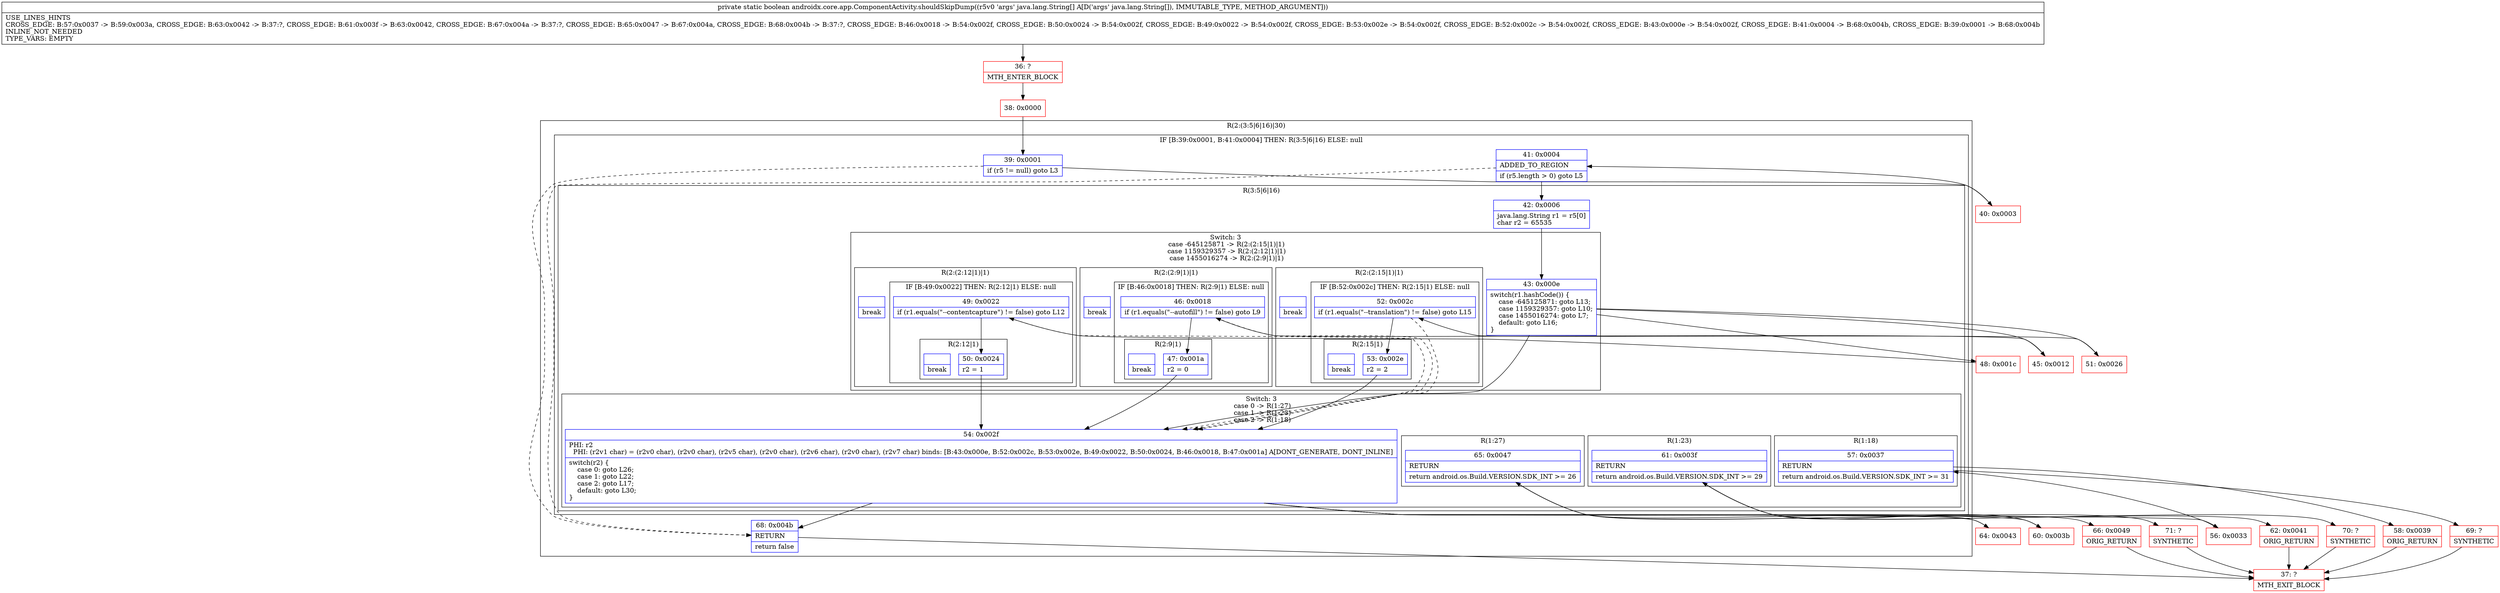 digraph "CFG forandroidx.core.app.ComponentActivity.shouldSkipDump([Ljava\/lang\/String;)Z" {
subgraph cluster_Region_130298294 {
label = "R(2:(3:5|6|16)|30)";
node [shape=record,color=blue];
subgraph cluster_IfRegion_357860742 {
label = "IF [B:39:0x0001, B:41:0x0004] THEN: R(3:5|6|16) ELSE: null";
node [shape=record,color=blue];
Node_39 [shape=record,label="{39\:\ 0x0001|if (r5 != null) goto L3\l}"];
Node_41 [shape=record,label="{41\:\ 0x0004|ADDED_TO_REGION\l|if (r5.length \> 0) goto L5\l}"];
subgraph cluster_Region_1139695351 {
label = "R(3:5|6|16)";
node [shape=record,color=blue];
Node_42 [shape=record,label="{42\:\ 0x0006|java.lang.String r1 = r5[0]\lchar r2 = 65535\l}"];
subgraph cluster_SwitchRegion_1772959492 {
label = "Switch: 3
 case -645125871 -> R(2:(2:15|1)|1)
 case 1159329357 -> R(2:(2:12|1)|1)
 case 1455016274 -> R(2:(2:9|1)|1)";
node [shape=record,color=blue];
Node_43 [shape=record,label="{43\:\ 0x000e|switch(r1.hashCode()) \{\l    case \-645125871: goto L13;\l    case 1159329357: goto L10;\l    case 1455016274: goto L7;\l    default: goto L16;\l\}\l}"];
subgraph cluster_Region_2055016088 {
label = "R(2:(2:15|1)|1)";
node [shape=record,color=blue];
subgraph cluster_IfRegion_1456080907 {
label = "IF [B:52:0x002c] THEN: R(2:15|1) ELSE: null";
node [shape=record,color=blue];
Node_52 [shape=record,label="{52\:\ 0x002c|if (r1.equals(\"\-\-translation\") != false) goto L15\l}"];
subgraph cluster_Region_653644603 {
label = "R(2:15|1)";
node [shape=record,color=blue];
Node_53 [shape=record,label="{53\:\ 0x002e|r2 = 2\l}"];
Node_InsnContainer_1796469967 [shape=record,label="{|break\l}"];
}
}
Node_InsnContainer_1308373402 [shape=record,label="{|break\l}"];
}
subgraph cluster_Region_2092295446 {
label = "R(2:(2:12|1)|1)";
node [shape=record,color=blue];
subgraph cluster_IfRegion_390604828 {
label = "IF [B:49:0x0022] THEN: R(2:12|1) ELSE: null";
node [shape=record,color=blue];
Node_49 [shape=record,label="{49\:\ 0x0022|if (r1.equals(\"\-\-contentcapture\") != false) goto L12\l}"];
subgraph cluster_Region_553192894 {
label = "R(2:12|1)";
node [shape=record,color=blue];
Node_50 [shape=record,label="{50\:\ 0x0024|r2 = 1\l}"];
Node_InsnContainer_1848524246 [shape=record,label="{|break\l}"];
}
}
Node_InsnContainer_443484496 [shape=record,label="{|break\l}"];
}
subgraph cluster_Region_909347686 {
label = "R(2:(2:9|1)|1)";
node [shape=record,color=blue];
subgraph cluster_IfRegion_643876324 {
label = "IF [B:46:0x0018] THEN: R(2:9|1) ELSE: null";
node [shape=record,color=blue];
Node_46 [shape=record,label="{46\:\ 0x0018|if (r1.equals(\"\-\-autofill\") != false) goto L9\l}"];
subgraph cluster_Region_1982323061 {
label = "R(2:9|1)";
node [shape=record,color=blue];
Node_47 [shape=record,label="{47\:\ 0x001a|r2 = 0\l}"];
Node_InsnContainer_1711101411 [shape=record,label="{|break\l}"];
}
}
Node_InsnContainer_2049049607 [shape=record,label="{|break\l}"];
}
}
subgraph cluster_SwitchRegion_1455979952 {
label = "Switch: 3
 case 0 -> R(1:27)
 case 1 -> R(1:23)
 case 2 -> R(1:18)";
node [shape=record,color=blue];
Node_54 [shape=record,label="{54\:\ 0x002f|PHI: r2 \l  PHI: (r2v1 char) = (r2v0 char), (r2v0 char), (r2v5 char), (r2v0 char), (r2v6 char), (r2v0 char), (r2v7 char) binds: [B:43:0x000e, B:52:0x002c, B:53:0x002e, B:49:0x0022, B:50:0x0024, B:46:0x0018, B:47:0x001a] A[DONT_GENERATE, DONT_INLINE]\l|switch(r2) \{\l    case 0: goto L26;\l    case 1: goto L22;\l    case 2: goto L17;\l    default: goto L30;\l\}\l}"];
subgraph cluster_Region_417707930 {
label = "R(1:27)";
node [shape=record,color=blue];
Node_65 [shape=record,label="{65\:\ 0x0047|RETURN\l|return android.os.Build.VERSION.SDK_INT \>= 26\l}"];
}
subgraph cluster_Region_849831771 {
label = "R(1:23)";
node [shape=record,color=blue];
Node_61 [shape=record,label="{61\:\ 0x003f|RETURN\l|return android.os.Build.VERSION.SDK_INT \>= 29\l}"];
}
subgraph cluster_Region_1039826593 {
label = "R(1:18)";
node [shape=record,color=blue];
Node_57 [shape=record,label="{57\:\ 0x0037|RETURN\l|return android.os.Build.VERSION.SDK_INT \>= 31\l}"];
}
}
}
}
Node_68 [shape=record,label="{68\:\ 0x004b|RETURN\l|return false\l}"];
}
Node_36 [shape=record,color=red,label="{36\:\ ?|MTH_ENTER_BLOCK\l}"];
Node_38 [shape=record,color=red,label="{38\:\ 0x0000}"];
Node_40 [shape=record,color=red,label="{40\:\ 0x0003}"];
Node_45 [shape=record,color=red,label="{45\:\ 0x0012}"];
Node_48 [shape=record,color=red,label="{48\:\ 0x001c}"];
Node_51 [shape=record,color=red,label="{51\:\ 0x0026}"];
Node_56 [shape=record,color=red,label="{56\:\ 0x0033}"];
Node_58 [shape=record,color=red,label="{58\:\ 0x0039|ORIG_RETURN\l}"];
Node_37 [shape=record,color=red,label="{37\:\ ?|MTH_EXIT_BLOCK\l}"];
Node_69 [shape=record,color=red,label="{69\:\ ?|SYNTHETIC\l}"];
Node_60 [shape=record,color=red,label="{60\:\ 0x003b}"];
Node_62 [shape=record,color=red,label="{62\:\ 0x0041|ORIG_RETURN\l}"];
Node_70 [shape=record,color=red,label="{70\:\ ?|SYNTHETIC\l}"];
Node_64 [shape=record,color=red,label="{64\:\ 0x0043}"];
Node_66 [shape=record,color=red,label="{66\:\ 0x0049|ORIG_RETURN\l}"];
Node_71 [shape=record,color=red,label="{71\:\ ?|SYNTHETIC\l}"];
MethodNode[shape=record,label="{private static boolean androidx.core.app.ComponentActivity.shouldSkipDump((r5v0 'args' java.lang.String[] A[D('args' java.lang.String[]), IMMUTABLE_TYPE, METHOD_ARGUMENT]))  | USE_LINES_HINTS\lCROSS_EDGE: B:57:0x0037 \-\> B:59:0x003a, CROSS_EDGE: B:63:0x0042 \-\> B:37:?, CROSS_EDGE: B:61:0x003f \-\> B:63:0x0042, CROSS_EDGE: B:67:0x004a \-\> B:37:?, CROSS_EDGE: B:65:0x0047 \-\> B:67:0x004a, CROSS_EDGE: B:68:0x004b \-\> B:37:?, CROSS_EDGE: B:46:0x0018 \-\> B:54:0x002f, CROSS_EDGE: B:50:0x0024 \-\> B:54:0x002f, CROSS_EDGE: B:49:0x0022 \-\> B:54:0x002f, CROSS_EDGE: B:53:0x002e \-\> B:54:0x002f, CROSS_EDGE: B:52:0x002c \-\> B:54:0x002f, CROSS_EDGE: B:43:0x000e \-\> B:54:0x002f, CROSS_EDGE: B:41:0x0004 \-\> B:68:0x004b, CROSS_EDGE: B:39:0x0001 \-\> B:68:0x004b\lINLINE_NOT_NEEDED\lTYPE_VARS: EMPTY\l}"];
MethodNode -> Node_36;Node_39 -> Node_40;
Node_39 -> Node_68[style=dashed];
Node_41 -> Node_42;
Node_41 -> Node_68[style=dashed];
Node_42 -> Node_43;
Node_43 -> Node_45;
Node_43 -> Node_48;
Node_43 -> Node_51;
Node_43 -> Node_54;
Node_52 -> Node_53;
Node_52 -> Node_54[style=dashed];
Node_53 -> Node_54;
Node_49 -> Node_50;
Node_49 -> Node_54[style=dashed];
Node_50 -> Node_54;
Node_46 -> Node_47;
Node_46 -> Node_54[style=dashed];
Node_47 -> Node_54;
Node_54 -> Node_56;
Node_54 -> Node_60;
Node_54 -> Node_64;
Node_54 -> Node_68;
Node_65 -> Node_66;
Node_65 -> Node_71;
Node_61 -> Node_62;
Node_61 -> Node_70;
Node_57 -> Node_58;
Node_57 -> Node_69;
Node_68 -> Node_37;
Node_36 -> Node_38;
Node_38 -> Node_39;
Node_40 -> Node_41;
Node_45 -> Node_46;
Node_48 -> Node_49;
Node_51 -> Node_52;
Node_56 -> Node_57;
Node_58 -> Node_37;
Node_69 -> Node_37;
Node_60 -> Node_61;
Node_62 -> Node_37;
Node_70 -> Node_37;
Node_64 -> Node_65;
Node_66 -> Node_37;
Node_71 -> Node_37;
}

